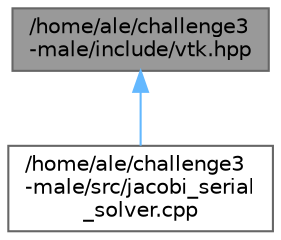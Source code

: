 digraph "/home/ale/challenge3-male/include/vtk.hpp"
{
 // LATEX_PDF_SIZE
  bgcolor="transparent";
  edge [fontname=Helvetica,fontsize=10,labelfontname=Helvetica,labelfontsize=10];
  node [fontname=Helvetica,fontsize=10,shape=box,height=0.2,width=0.4];
  Node1 [id="Node000001",label="/home/ale/challenge3\l-male/include/vtk.hpp",height=0.2,width=0.4,color="gray40", fillcolor="grey60", style="filled", fontcolor="black",tooltip="Utilities for reading and writing 2D grid data in VTK STRUCTURED_GRID format."];
  Node1 -> Node2 [id="edge1_Node000001_Node000002",dir="back",color="steelblue1",style="solid",tooltip=" "];
  Node2 [id="Node000002",label="/home/ale/challenge3\l-male/src/jacobi_serial\l_solver.cpp",height=0.2,width=0.4,color="grey40", fillcolor="white", style="filled",URL="$jacobi__serial__solver_8cpp.html",tooltip="This file contains the implementation of the JacobiSerialSolver class."];
}
